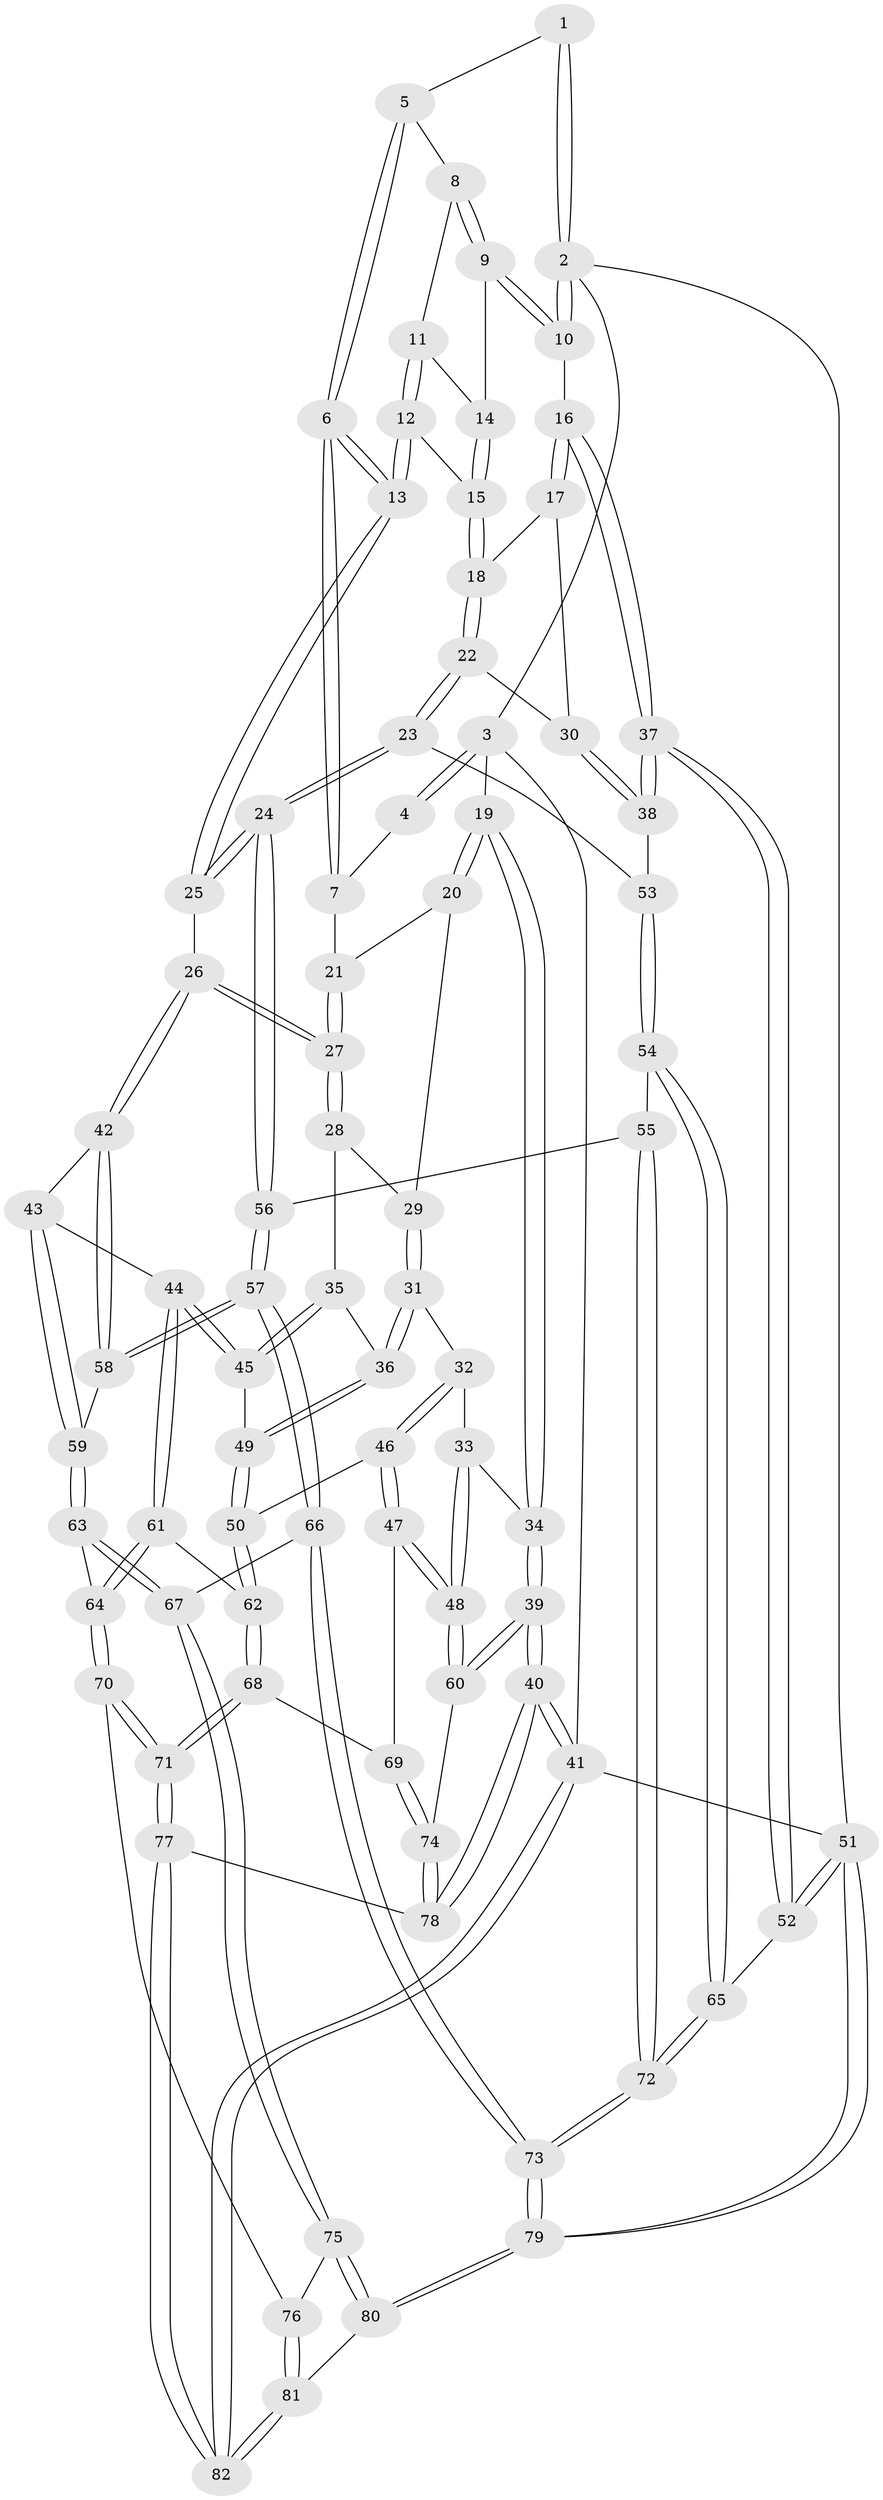 // Generated by graph-tools (version 1.1) at 2025/38/03/09/25 02:38:22]
// undirected, 82 vertices, 202 edges
graph export_dot {
graph [start="1"]
  node [color=gray90,style=filled];
  1 [pos="+0.552162651696507+0"];
  2 [pos="+1+0"];
  3 [pos="+0+0"];
  4 [pos="+0.4572031908659582+0"];
  5 [pos="+0.5982869588399641+0.021966902571979814"];
  6 [pos="+0.5467070400985452+0.20096869125028324"];
  7 [pos="+0.3799912892619098+0.1341827463155501"];
  8 [pos="+0.6664308159860379+0.06708294486146515"];
  9 [pos="+0.8249427186158383+0.08364611557531448"];
  10 [pos="+1+0"];
  11 [pos="+0.6927863886710964+0.13014481121806218"];
  12 [pos="+0.6721129301491047+0.1972652414323259"];
  13 [pos="+0.5757625189163391+0.27649905673022346"];
  14 [pos="+0.7793450453156656+0.1565779235772541"];
  15 [pos="+0.7742368094003336+0.18025734267386762"];
  16 [pos="+1+0.04382885075030395"];
  17 [pos="+1+0.19195568481355288"];
  18 [pos="+0.7858259299353717+0.2221857956938475"];
  19 [pos="+0+0"];
  20 [pos="+0.18398844782856408+0.17197268314663844"];
  21 [pos="+0.3610319061145306+0.14570267218706118"];
  22 [pos="+0.7602521894838636+0.3626953836785549"];
  23 [pos="+0.7451610017082099+0.3724250405553509"];
  24 [pos="+0.6760839299844019+0.39962588877010946"];
  25 [pos="+0.5788544814080254+0.3385880374084782"];
  26 [pos="+0.4603658005570204+0.3841491129340543"];
  27 [pos="+0.40993273373270583+0.36290443346812246"];
  28 [pos="+0.28704313815921334+0.35486339447866416"];
  29 [pos="+0.21799780113756512+0.31773594810052724"];
  30 [pos="+0.818555322136714+0.35490051319936733"];
  31 [pos="+0.16094777526679646+0.37947055384267236"];
  32 [pos="+0.1425917603873523+0.39161645923965055"];
  33 [pos="+0.08442384563532415+0.39640034999680873"];
  34 [pos="+0+0.23507323026845464"];
  35 [pos="+0.2816780629055655+0.43676473706116525"];
  36 [pos="+0.23251223254893688+0.5088990692840313"];
  37 [pos="+1+0.5136055226073681"];
  38 [pos="+1+0.46726397010953774"];
  39 [pos="+0+0.6107372170990464"];
  40 [pos="+0+0.9357745176080159"];
  41 [pos="+0+1"];
  42 [pos="+0.452999996822811+0.41102695767433856"];
  43 [pos="+0.4142583825343341+0.46990227278723556"];
  44 [pos="+0.3527111660903+0.5291492173195704"];
  45 [pos="+0.3294666035968509+0.5196196885835435"];
  46 [pos="+0.13762128104469412+0.5687176667488618"];
  47 [pos="+0.12927489980680634+0.5780077206055036"];
  48 [pos="+0+0.5831620266307747"];
  49 [pos="+0.23038586211964834+0.5305102963672121"];
  50 [pos="+0.22479329504916173+0.5376979618540024"];
  51 [pos="+1+1"];
  52 [pos="+1+0.5924538743818197"];
  53 [pos="+0.8479630568786348+0.47250317925005664"];
  54 [pos="+0.8791092212541862+0.576524630326827"];
  55 [pos="+0.7747867323160105+0.5894719416604297"];
  56 [pos="+0.683364010778534+0.5108225953566559"];
  57 [pos="+0.5729410417396983+0.6371739944748146"];
  58 [pos="+0.4859096646723494+0.5080493642021174"];
  59 [pos="+0.4477869090298792+0.5938500894030049"];
  60 [pos="+0+0.6082845700362817"];
  61 [pos="+0.35442098234910785+0.6117464801697581"];
  62 [pos="+0.29224746319292655+0.6207611378167047"];
  63 [pos="+0.44718367977268375+0.6562980710949787"];
  64 [pos="+0.3649581342771045+0.6211607848421684"];
  65 [pos="+1+0.6016512819857288"];
  66 [pos="+0.5576517820828599+0.6692520075685581"];
  67 [pos="+0.47481039205051784+0.6795042769024939"];
  68 [pos="+0.22486169166676098+0.6860084311306671"];
  69 [pos="+0.15873563049895392+0.6298055729562612"];
  70 [pos="+0.27497065827079087+0.8079943191505293"];
  71 [pos="+0.2448442786850397+0.8112504445450881"];
  72 [pos="+0.7720824003745342+0.7845696837416986"];
  73 [pos="+0.7207598311090386+0.8905809636644348"];
  74 [pos="+0.089857778188196+0.75118594787047"];
  75 [pos="+0.39027835972568536+0.8186139099165218"];
  76 [pos="+0.38462345518445074+0.8188104218445454"];
  77 [pos="+0.19855964249593983+0.8508411059600484"];
  78 [pos="+0.11981351515979836+0.8079598402400276"];
  79 [pos="+0.7365735669211971+1"];
  80 [pos="+0.6594588980844759+1"];
  81 [pos="+0.2604875553679653+1"];
  82 [pos="+0.1447835286099654+1"];
  1 -- 2;
  1 -- 2;
  1 -- 5;
  2 -- 3;
  2 -- 10;
  2 -- 10;
  2 -- 51;
  3 -- 4;
  3 -- 4;
  3 -- 19;
  3 -- 41;
  4 -- 7;
  5 -- 6;
  5 -- 6;
  5 -- 8;
  6 -- 7;
  6 -- 7;
  6 -- 13;
  6 -- 13;
  7 -- 21;
  8 -- 9;
  8 -- 9;
  8 -- 11;
  9 -- 10;
  9 -- 10;
  9 -- 14;
  10 -- 16;
  11 -- 12;
  11 -- 12;
  11 -- 14;
  12 -- 13;
  12 -- 13;
  12 -- 15;
  13 -- 25;
  13 -- 25;
  14 -- 15;
  14 -- 15;
  15 -- 18;
  15 -- 18;
  16 -- 17;
  16 -- 17;
  16 -- 37;
  16 -- 37;
  17 -- 18;
  17 -- 30;
  18 -- 22;
  18 -- 22;
  19 -- 20;
  19 -- 20;
  19 -- 34;
  19 -- 34;
  20 -- 21;
  20 -- 29;
  21 -- 27;
  21 -- 27;
  22 -- 23;
  22 -- 23;
  22 -- 30;
  23 -- 24;
  23 -- 24;
  23 -- 53;
  24 -- 25;
  24 -- 25;
  24 -- 56;
  24 -- 56;
  25 -- 26;
  26 -- 27;
  26 -- 27;
  26 -- 42;
  26 -- 42;
  27 -- 28;
  27 -- 28;
  28 -- 29;
  28 -- 35;
  29 -- 31;
  29 -- 31;
  30 -- 38;
  30 -- 38;
  31 -- 32;
  31 -- 36;
  31 -- 36;
  32 -- 33;
  32 -- 46;
  32 -- 46;
  33 -- 34;
  33 -- 48;
  33 -- 48;
  34 -- 39;
  34 -- 39;
  35 -- 36;
  35 -- 45;
  35 -- 45;
  36 -- 49;
  36 -- 49;
  37 -- 38;
  37 -- 38;
  37 -- 52;
  37 -- 52;
  38 -- 53;
  39 -- 40;
  39 -- 40;
  39 -- 60;
  39 -- 60;
  40 -- 41;
  40 -- 41;
  40 -- 78;
  40 -- 78;
  41 -- 82;
  41 -- 82;
  41 -- 51;
  42 -- 43;
  42 -- 58;
  42 -- 58;
  43 -- 44;
  43 -- 59;
  43 -- 59;
  44 -- 45;
  44 -- 45;
  44 -- 61;
  44 -- 61;
  45 -- 49;
  46 -- 47;
  46 -- 47;
  46 -- 50;
  47 -- 48;
  47 -- 48;
  47 -- 69;
  48 -- 60;
  48 -- 60;
  49 -- 50;
  49 -- 50;
  50 -- 62;
  50 -- 62;
  51 -- 52;
  51 -- 52;
  51 -- 79;
  51 -- 79;
  52 -- 65;
  53 -- 54;
  53 -- 54;
  54 -- 55;
  54 -- 65;
  54 -- 65;
  55 -- 56;
  55 -- 72;
  55 -- 72;
  56 -- 57;
  56 -- 57;
  57 -- 58;
  57 -- 58;
  57 -- 66;
  57 -- 66;
  58 -- 59;
  59 -- 63;
  59 -- 63;
  60 -- 74;
  61 -- 62;
  61 -- 64;
  61 -- 64;
  62 -- 68;
  62 -- 68;
  63 -- 64;
  63 -- 67;
  63 -- 67;
  64 -- 70;
  64 -- 70;
  65 -- 72;
  65 -- 72;
  66 -- 67;
  66 -- 73;
  66 -- 73;
  67 -- 75;
  67 -- 75;
  68 -- 69;
  68 -- 71;
  68 -- 71;
  69 -- 74;
  69 -- 74;
  70 -- 71;
  70 -- 71;
  70 -- 76;
  71 -- 77;
  71 -- 77;
  72 -- 73;
  72 -- 73;
  73 -- 79;
  73 -- 79;
  74 -- 78;
  74 -- 78;
  75 -- 76;
  75 -- 80;
  75 -- 80;
  76 -- 81;
  76 -- 81;
  77 -- 78;
  77 -- 82;
  77 -- 82;
  79 -- 80;
  79 -- 80;
  80 -- 81;
  81 -- 82;
  81 -- 82;
}
